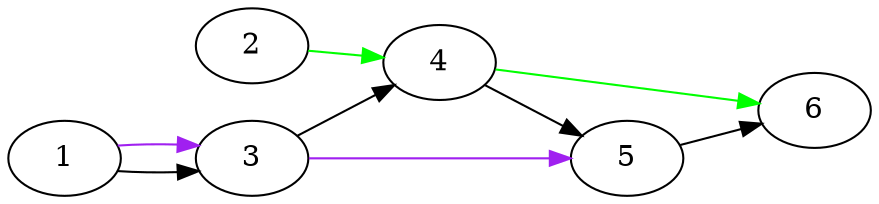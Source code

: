 digraph G
{
rankdir=LR
1 -> 3 [color="black"];
3 -> 4 [color="black"];
4 -> 5 [color="black"];
5 -> 6 [color="black"];
2 -> 4 [color="green"];
4 -> 6 [color="green"];
1 -> 3 [color="purple"];
3 -> 5 [color="purple"];
}
